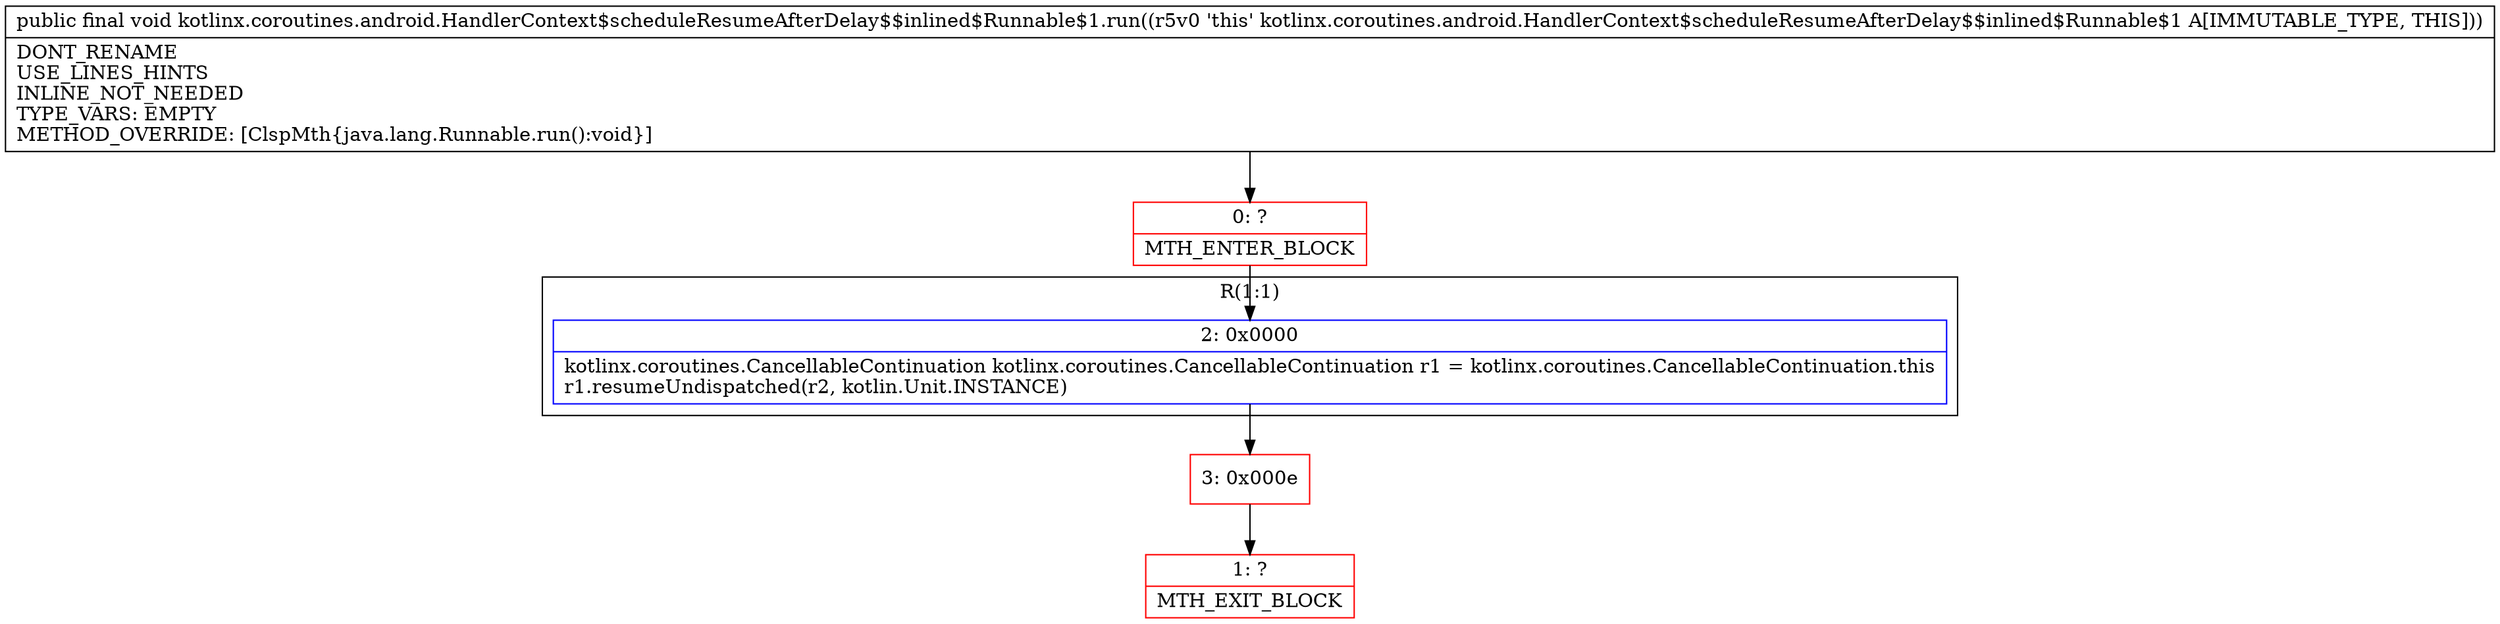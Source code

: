 digraph "CFG forkotlinx.coroutines.android.HandlerContext$scheduleResumeAfterDelay$$inlined$Runnable$1.run()V" {
subgraph cluster_Region_1080714241 {
label = "R(1:1)";
node [shape=record,color=blue];
Node_2 [shape=record,label="{2\:\ 0x0000|kotlinx.coroutines.CancellableContinuation kotlinx.coroutines.CancellableContinuation r1 = kotlinx.coroutines.CancellableContinuation.this\lr1.resumeUndispatched(r2, kotlin.Unit.INSTANCE)\l}"];
}
Node_0 [shape=record,color=red,label="{0\:\ ?|MTH_ENTER_BLOCK\l}"];
Node_3 [shape=record,color=red,label="{3\:\ 0x000e}"];
Node_1 [shape=record,color=red,label="{1\:\ ?|MTH_EXIT_BLOCK\l}"];
MethodNode[shape=record,label="{public final void kotlinx.coroutines.android.HandlerContext$scheduleResumeAfterDelay$$inlined$Runnable$1.run((r5v0 'this' kotlinx.coroutines.android.HandlerContext$scheduleResumeAfterDelay$$inlined$Runnable$1 A[IMMUTABLE_TYPE, THIS]))  | DONT_RENAME\lUSE_LINES_HINTS\lINLINE_NOT_NEEDED\lTYPE_VARS: EMPTY\lMETHOD_OVERRIDE: [ClspMth\{java.lang.Runnable.run():void\}]\l}"];
MethodNode -> Node_0;Node_2 -> Node_3;
Node_0 -> Node_2;
Node_3 -> Node_1;
}


